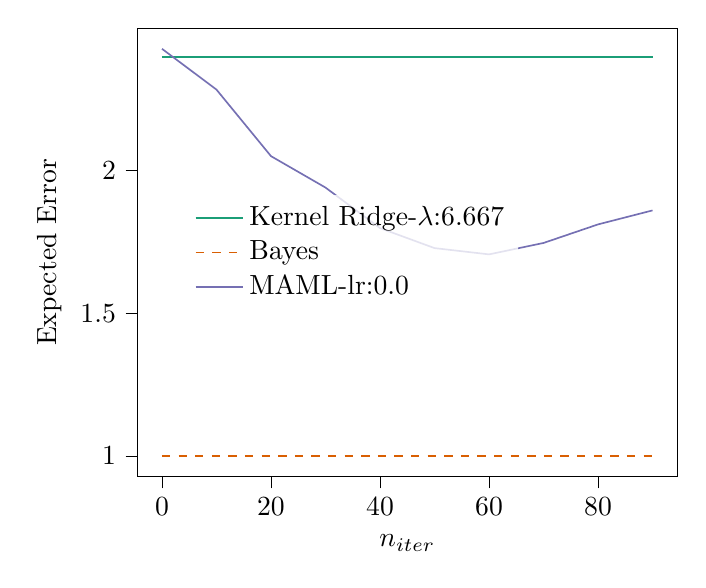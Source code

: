 % This file was created with tikzplotlib v0.10.1.
\begin{tikzpicture}

\definecolor{chocolate217952}{RGB}{217,95,2}
\definecolor{darkcyan27158119}{RGB}{27,158,119}
\definecolor{darkgray176}{RGB}{176,176,176}
\definecolor{lightslategray117112179}{RGB}{117,112,179}

\begin{axis}[
legend cell align={left},
legend style={fill opacity=0.8, draw opacity=1, text opacity=1, at={(0.09,0.5)}, anchor=west, draw=none},
tick align=outside,
tick pos=left,
x grid style={darkgray176},
xlabel={\(\displaystyle n_{iter}\)},
xmin=-4.5, xmax=94.5,
xtick style={color=black},
y grid style={darkgray176},
ylabel={Expected Error},
ymin=0.928, ymax=2.498,
ytick style={color=black}
]
\addplot [semithick, darkcyan27158119]
table {%
0 2.397
10 2.397
20 2.397
30 2.397
40 2.397
50 2.397
60 2.397
70 2.397
80 2.397
90 2.397
};
\addlegendentry{Kernel Ridge-$\lambda$:6.667}
\addplot [semithick, chocolate217952, dashed]
table {%
0 1.0
10 1.0
20 1.0
30 1.0
40 1.0
50 1.0
60 1.0
70 1.0
80 1.0
90 1.0
};
\addlegendentry{Bayes}
\addplot [semithick, lightslategray117112179]
table {%
0 2.426
10 2.283
20 2.05
30 1.94
40 1.798
50 1.728
60 1.706
70 1.746
80 1.811
90 1.86
};
\addlegendentry{MAML-lr:0.0}
\end{axis}

\end{tikzpicture}

